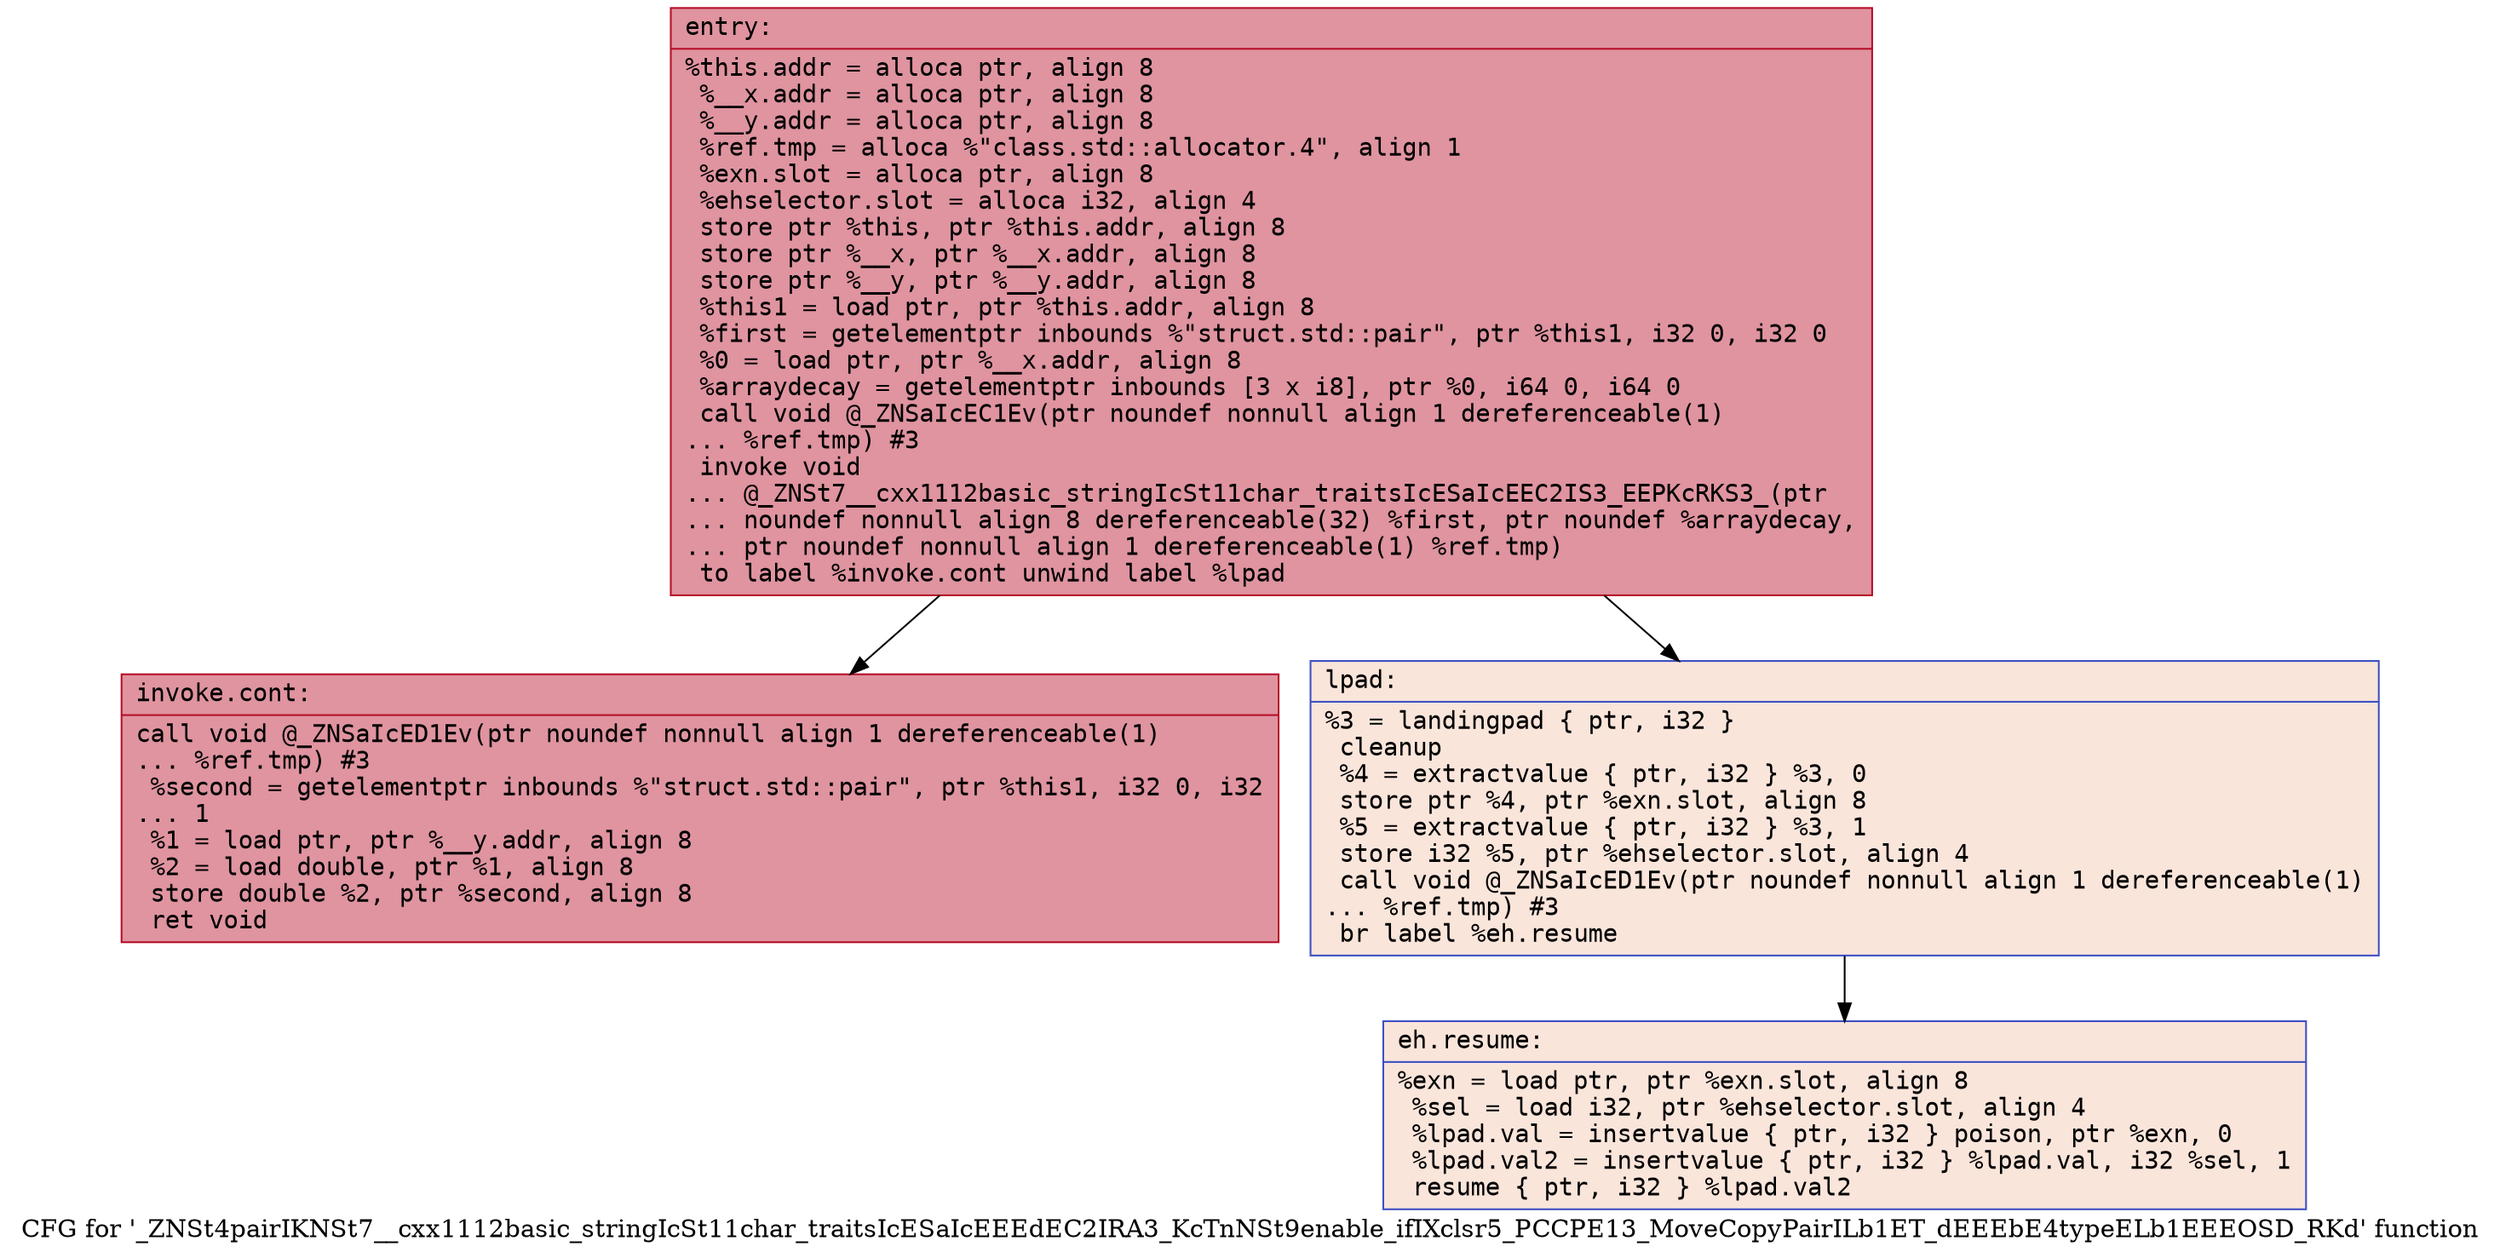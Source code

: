 digraph "CFG for '_ZNSt4pairIKNSt7__cxx1112basic_stringIcSt11char_traitsIcESaIcEEEdEC2IRA3_KcTnNSt9enable_ifIXclsr5_PCCPE13_MoveCopyPairILb1ET_dEEEbE4typeELb1EEEOSD_RKd' function" {
	label="CFG for '_ZNSt4pairIKNSt7__cxx1112basic_stringIcSt11char_traitsIcESaIcEEEdEC2IRA3_KcTnNSt9enable_ifIXclsr5_PCCPE13_MoveCopyPairILb1ET_dEEEbE4typeELb1EEEOSD_RKd' function";

	Node0x556bfe1122f0 [shape=record,color="#b70d28ff", style=filled, fillcolor="#b70d2870" fontname="Courier",label="{entry:\l|  %this.addr = alloca ptr, align 8\l  %__x.addr = alloca ptr, align 8\l  %__y.addr = alloca ptr, align 8\l  %ref.tmp = alloca %\"class.std::allocator.4\", align 1\l  %exn.slot = alloca ptr, align 8\l  %ehselector.slot = alloca i32, align 4\l  store ptr %this, ptr %this.addr, align 8\l  store ptr %__x, ptr %__x.addr, align 8\l  store ptr %__y, ptr %__y.addr, align 8\l  %this1 = load ptr, ptr %this.addr, align 8\l  %first = getelementptr inbounds %\"struct.std::pair\", ptr %this1, i32 0, i32 0\l  %0 = load ptr, ptr %__x.addr, align 8\l  %arraydecay = getelementptr inbounds [3 x i8], ptr %0, i64 0, i64 0\l  call void @_ZNSaIcEC1Ev(ptr noundef nonnull align 1 dereferenceable(1)\l... %ref.tmp) #3\l  invoke void\l... @_ZNSt7__cxx1112basic_stringIcSt11char_traitsIcESaIcEEC2IS3_EEPKcRKS3_(ptr\l... noundef nonnull align 8 dereferenceable(32) %first, ptr noundef %arraydecay,\l... ptr noundef nonnull align 1 dereferenceable(1) %ref.tmp)\l          to label %invoke.cont unwind label %lpad\l}"];
	Node0x556bfe1122f0 -> Node0x556bfe112d30[tooltip="entry -> invoke.cont\nProbability 100.00%" ];
	Node0x556bfe1122f0 -> Node0x556bfe112db0[tooltip="entry -> lpad\nProbability 0.00%" ];
	Node0x556bfe112d30 [shape=record,color="#b70d28ff", style=filled, fillcolor="#b70d2870" fontname="Courier",label="{invoke.cont:\l|  call void @_ZNSaIcED1Ev(ptr noundef nonnull align 1 dereferenceable(1)\l... %ref.tmp) #3\l  %second = getelementptr inbounds %\"struct.std::pair\", ptr %this1, i32 0, i32\l... 1\l  %1 = load ptr, ptr %__y.addr, align 8\l  %2 = load double, ptr %1, align 8\l  store double %2, ptr %second, align 8\l  ret void\l}"];
	Node0x556bfe112db0 [shape=record,color="#3d50c3ff", style=filled, fillcolor="#f4c5ad70" fontname="Courier",label="{lpad:\l|  %3 = landingpad \{ ptr, i32 \}\l          cleanup\l  %4 = extractvalue \{ ptr, i32 \} %3, 0\l  store ptr %4, ptr %exn.slot, align 8\l  %5 = extractvalue \{ ptr, i32 \} %3, 1\l  store i32 %5, ptr %ehselector.slot, align 4\l  call void @_ZNSaIcED1Ev(ptr noundef nonnull align 1 dereferenceable(1)\l... %ref.tmp) #3\l  br label %eh.resume\l}"];
	Node0x556bfe112db0 -> Node0x556bfe1138f0[tooltip="lpad -> eh.resume\nProbability 100.00%" ];
	Node0x556bfe1138f0 [shape=record,color="#3d50c3ff", style=filled, fillcolor="#f4c5ad70" fontname="Courier",label="{eh.resume:\l|  %exn = load ptr, ptr %exn.slot, align 8\l  %sel = load i32, ptr %ehselector.slot, align 4\l  %lpad.val = insertvalue \{ ptr, i32 \} poison, ptr %exn, 0\l  %lpad.val2 = insertvalue \{ ptr, i32 \} %lpad.val, i32 %sel, 1\l  resume \{ ptr, i32 \} %lpad.val2\l}"];
}
